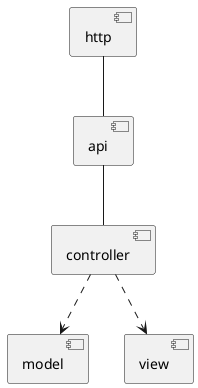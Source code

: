 @startuml
[model]
[view]
[controller] ..> [model]
[controller] ..> [view]
[api] -- [controller]
[http] -- [api]
@enduml
